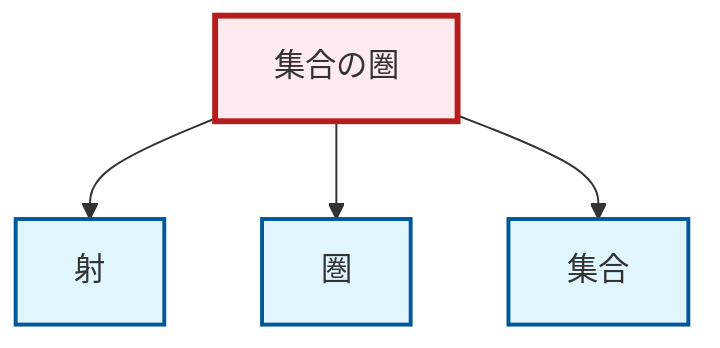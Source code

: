 graph TD
    classDef definition fill:#e1f5fe,stroke:#01579b,stroke-width:2px
    classDef theorem fill:#f3e5f5,stroke:#4a148c,stroke-width:2px
    classDef axiom fill:#fff3e0,stroke:#e65100,stroke-width:2px
    classDef example fill:#e8f5e9,stroke:#1b5e20,stroke-width:2px
    classDef current fill:#ffebee,stroke:#b71c1c,stroke-width:3px
    ex-set-category["集合の圏"]:::example
    def-morphism["射"]:::definition
    def-set["集合"]:::definition
    def-category["圏"]:::definition
    ex-set-category --> def-morphism
    ex-set-category --> def-category
    ex-set-category --> def-set
    class ex-set-category current
